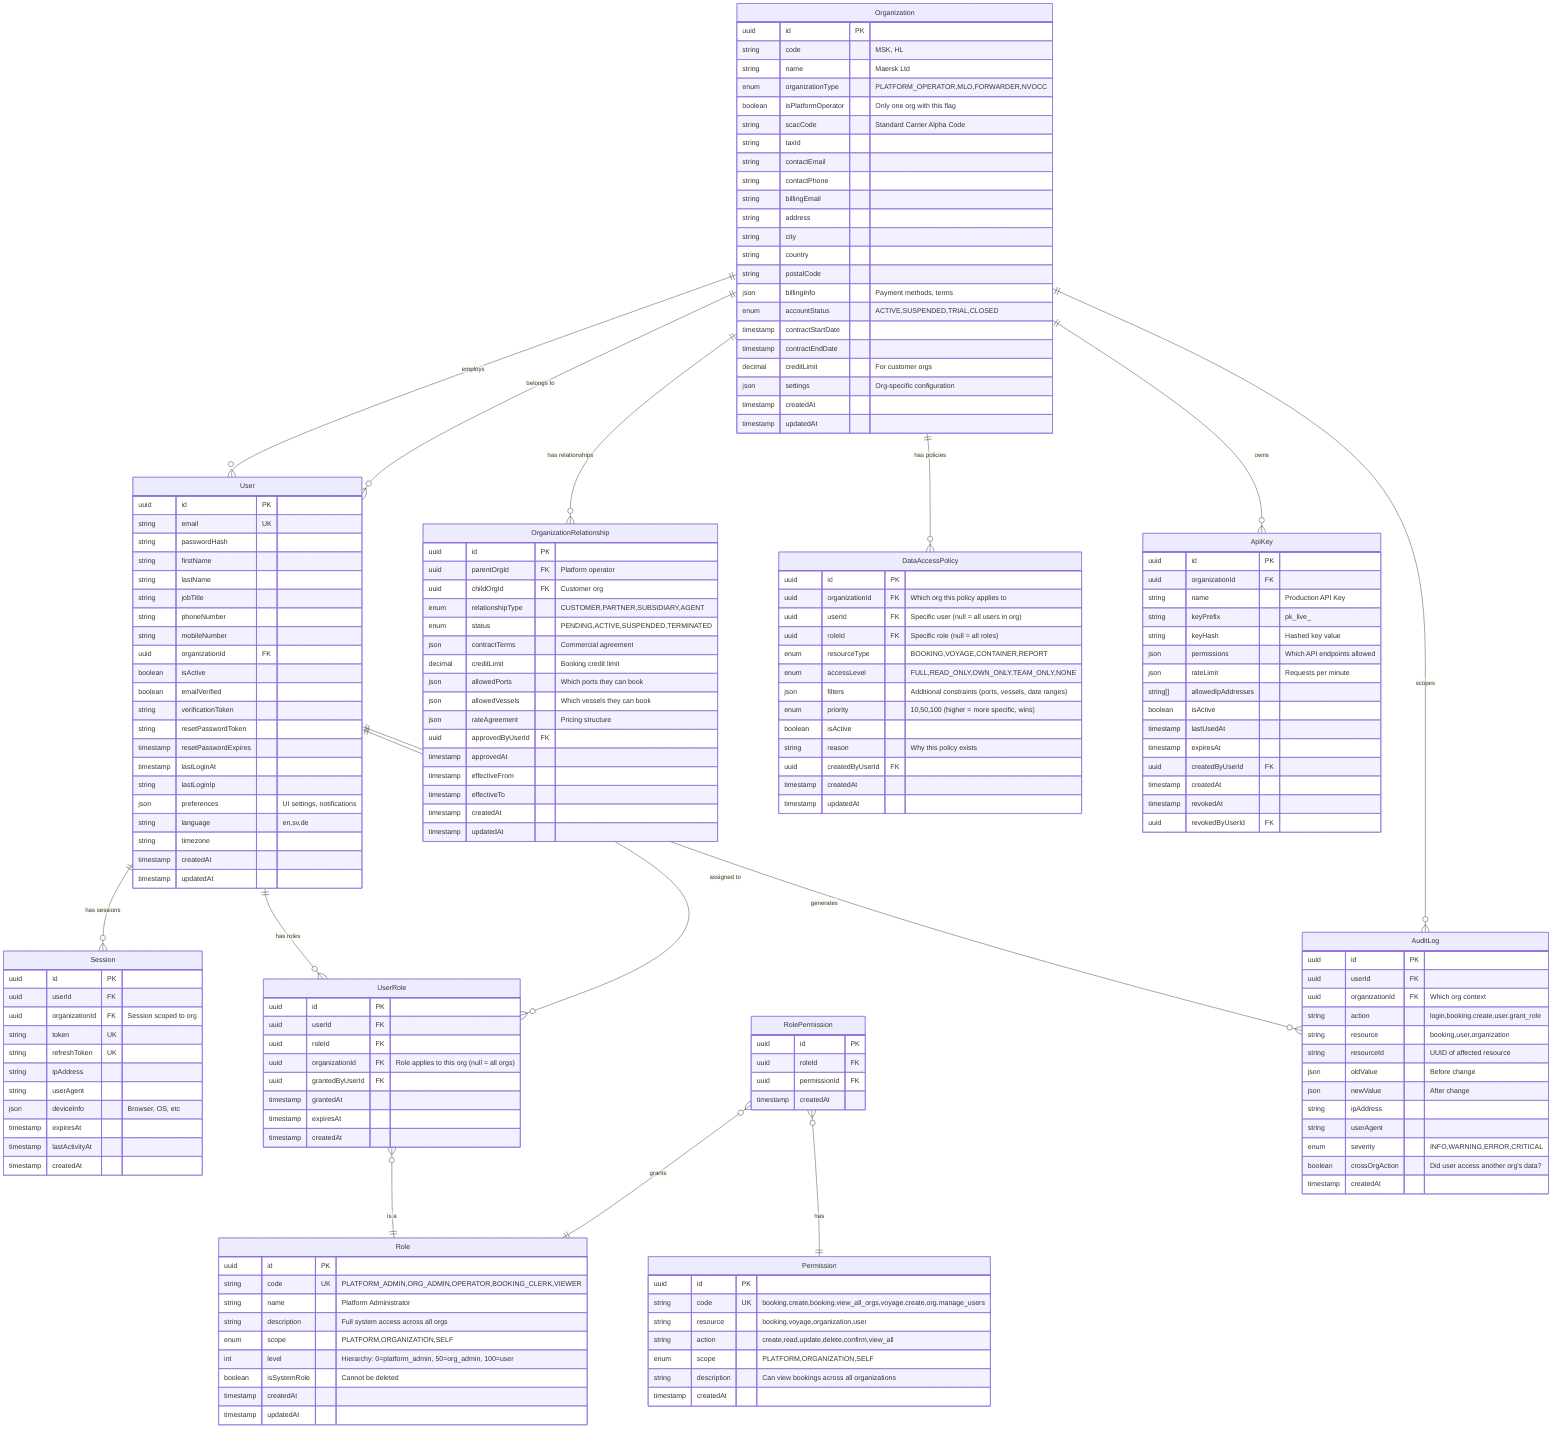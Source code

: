 erDiagram
    Organization ||--o{ User : employs
    Organization ||--o{ OrganizationRelationship : "has relationships"
    Organization {
        uuid id PK
        string code "MSK, HL"
        string name "Maersk Ltd"
        enum organizationType "PLATFORM_OPERATOR,MLO,FORWARDER,NVOCC"
        boolean isPlatformOperator "Only one org with this flag"
        string scacCode "Standard Carrier Alpha Code"
        string taxId
        string contactEmail
        string contactPhone
        string billingEmail
        string address
        string city
        string country
        string postalCode
        json billingInfo "Payment methods, terms"
        enum accountStatus "ACTIVE,SUSPENDED,TRIAL,CLOSED"
        timestamp contractStartDate
        timestamp contractEndDate
        decimal creditLimit "For customer orgs"
        json settings "Org-specific configuration"
        timestamp createdAt
        timestamp updatedAt
    }

    OrganizationRelationship {
        uuid id PK
        uuid parentOrgId FK "Platform operator"
        uuid childOrgId FK "Customer org"
        enum relationshipType "CUSTOMER,PARTNER,SUBSIDIARY,AGENT"
        enum status "PENDING,ACTIVE,SUSPENDED,TERMINATED"
        json contractTerms "Commercial agreement"
        decimal creditLimit "Booking credit limit"
        json allowedPorts "Which ports they can book"
        json allowedVessels "Which vessels they can book"
        json rateAgreement "Pricing structure"
        uuid approvedByUserId FK
        timestamp approvedAt
        timestamp effectiveFrom
        timestamp effectiveTo
        timestamp createdAt
        timestamp updatedAt
    }

    User ||--o{ Session : "has sessions"
    User ||--o{ UserRole : "has roles"
    User }o--|| Organization : "belongs to"
    User {
        uuid id PK
        string email UK
        string passwordHash
        string firstName
        string lastName
        string jobTitle
        string phoneNumber
        string mobileNumber
        uuid organizationId FK
        boolean isActive
        boolean emailVerified
        string verificationToken
        string resetPasswordToken
        timestamp resetPasswordExpires
        timestamp lastLoginAt
        string lastLoginIp
        json preferences "UI settings, notifications"
        string language "en,sv,de"
        string timezone
        timestamp createdAt
        timestamp updatedAt
    }

    Role {
        uuid id PK
        string code UK "PLATFORM_ADMIN,ORG_ADMIN,OPERATOR,BOOKING_CLERK,VIEWER"
        string name "Platform Administrator"
        string description "Full system access across all orgs"
        enum scope "PLATFORM,ORGANIZATION,SELF"
        int level "Hierarchy: 0=platform_admin, 50=org_admin, 100=user"
        boolean isSystemRole "Cannot be deleted"
        timestamp createdAt
        timestamp updatedAt
    }

    Permission {
        uuid id PK
        string code UK "booking.create,booking.view_all_orgs,voyage.create,org.manage_users"
        string resource "booking,voyage,organization,user"
        string action "create,read,update,delete,confirm,view_all"
        enum scope "PLATFORM,ORGANIZATION,SELF"
        string description "Can view bookings across all organizations"
        timestamp createdAt
    }

    UserRole }o--|| User : "assigned to"
    UserRole }o--|| Role : "is a"
    UserRole {
        uuid id PK
        uuid userId FK
        uuid roleId FK
        uuid organizationId FK "Role applies to this org (null = all orgs)"
        uuid grantedByUserId FK
        timestamp grantedAt
        timestamp expiresAt
        timestamp createdAt
    }

    RolePermission }o--|| Role : "grants"
    RolePermission }o--|| Permission : "has"
    RolePermission {
        uuid id PK
        uuid roleId FK
        uuid permissionId FK
        timestamp createdAt
    }

    Session {
        uuid id PK
        uuid userId FK
        uuid organizationId FK "Session scoped to org"
        string token UK
        string refreshToken UK
        string ipAddress
        string userAgent
        json deviceInfo "Browser, OS, etc"
        timestamp expiresAt
        timestamp lastActivityAt
        timestamp createdAt
    }

    DataAccessPolicy {
        uuid id PK
        uuid organizationId FK "Which org this policy applies to"
        uuid userId FK "Specific user (null = all users in org)"
        uuid roleId FK "Specific role (null = all roles)"
        enum resourceType "BOOKING,VOYAGE,CONTAINER,REPORT"
        enum accessLevel "FULL,READ_ONLY,OWN_ONLY,TEAM_ONLY,NONE"
        json filters "Additional constraints (ports, vessels, date ranges)"
        enum priority "10,50,100 (higher = more specific, wins)"
        boolean isActive
        string reason "Why this policy exists"
        uuid createdByUserId FK
        timestamp createdAt
        timestamp updatedAt
    }

    Organization ||--o{ DataAccessPolicy : "has policies"

    AuditLog {
        uuid id PK
        uuid userId FK
        uuid organizationId FK "Which org context"
        string action "login,booking.create,user.grant_role"
        string resource "booking,user,organization"
        string resourceId "UUID of affected resource"
        json oldValue "Before change"
        json newValue "After change"
        string ipAddress
        string userAgent
        enum severity "INFO,WARNING,ERROR,CRITICAL"
        boolean crossOrgAction "Did user access another org's data?"
        timestamp createdAt
    }

    User ||--o{ AuditLog : "generates"
    Organization ||--o{ AuditLog : "scopes"

    ApiKey {
        uuid id PK
        uuid organizationId FK
        string name "Production API Key"
        string keyPrefix "pk_live_"
        string keyHash "Hashed key value"
        json permissions "Which API endpoints allowed"
        json rateLimit "Requests per minute"
        string[] allowedIpAddresses
        boolean isActive
        timestamp lastUsedAt
        timestamp expiresAt
        uuid createdByUserId FK
        timestamp createdAt
        timestamp revokedAt
        uuid revokedByUserId FK
    }

    Organization ||--o{ ApiKey : "owns"